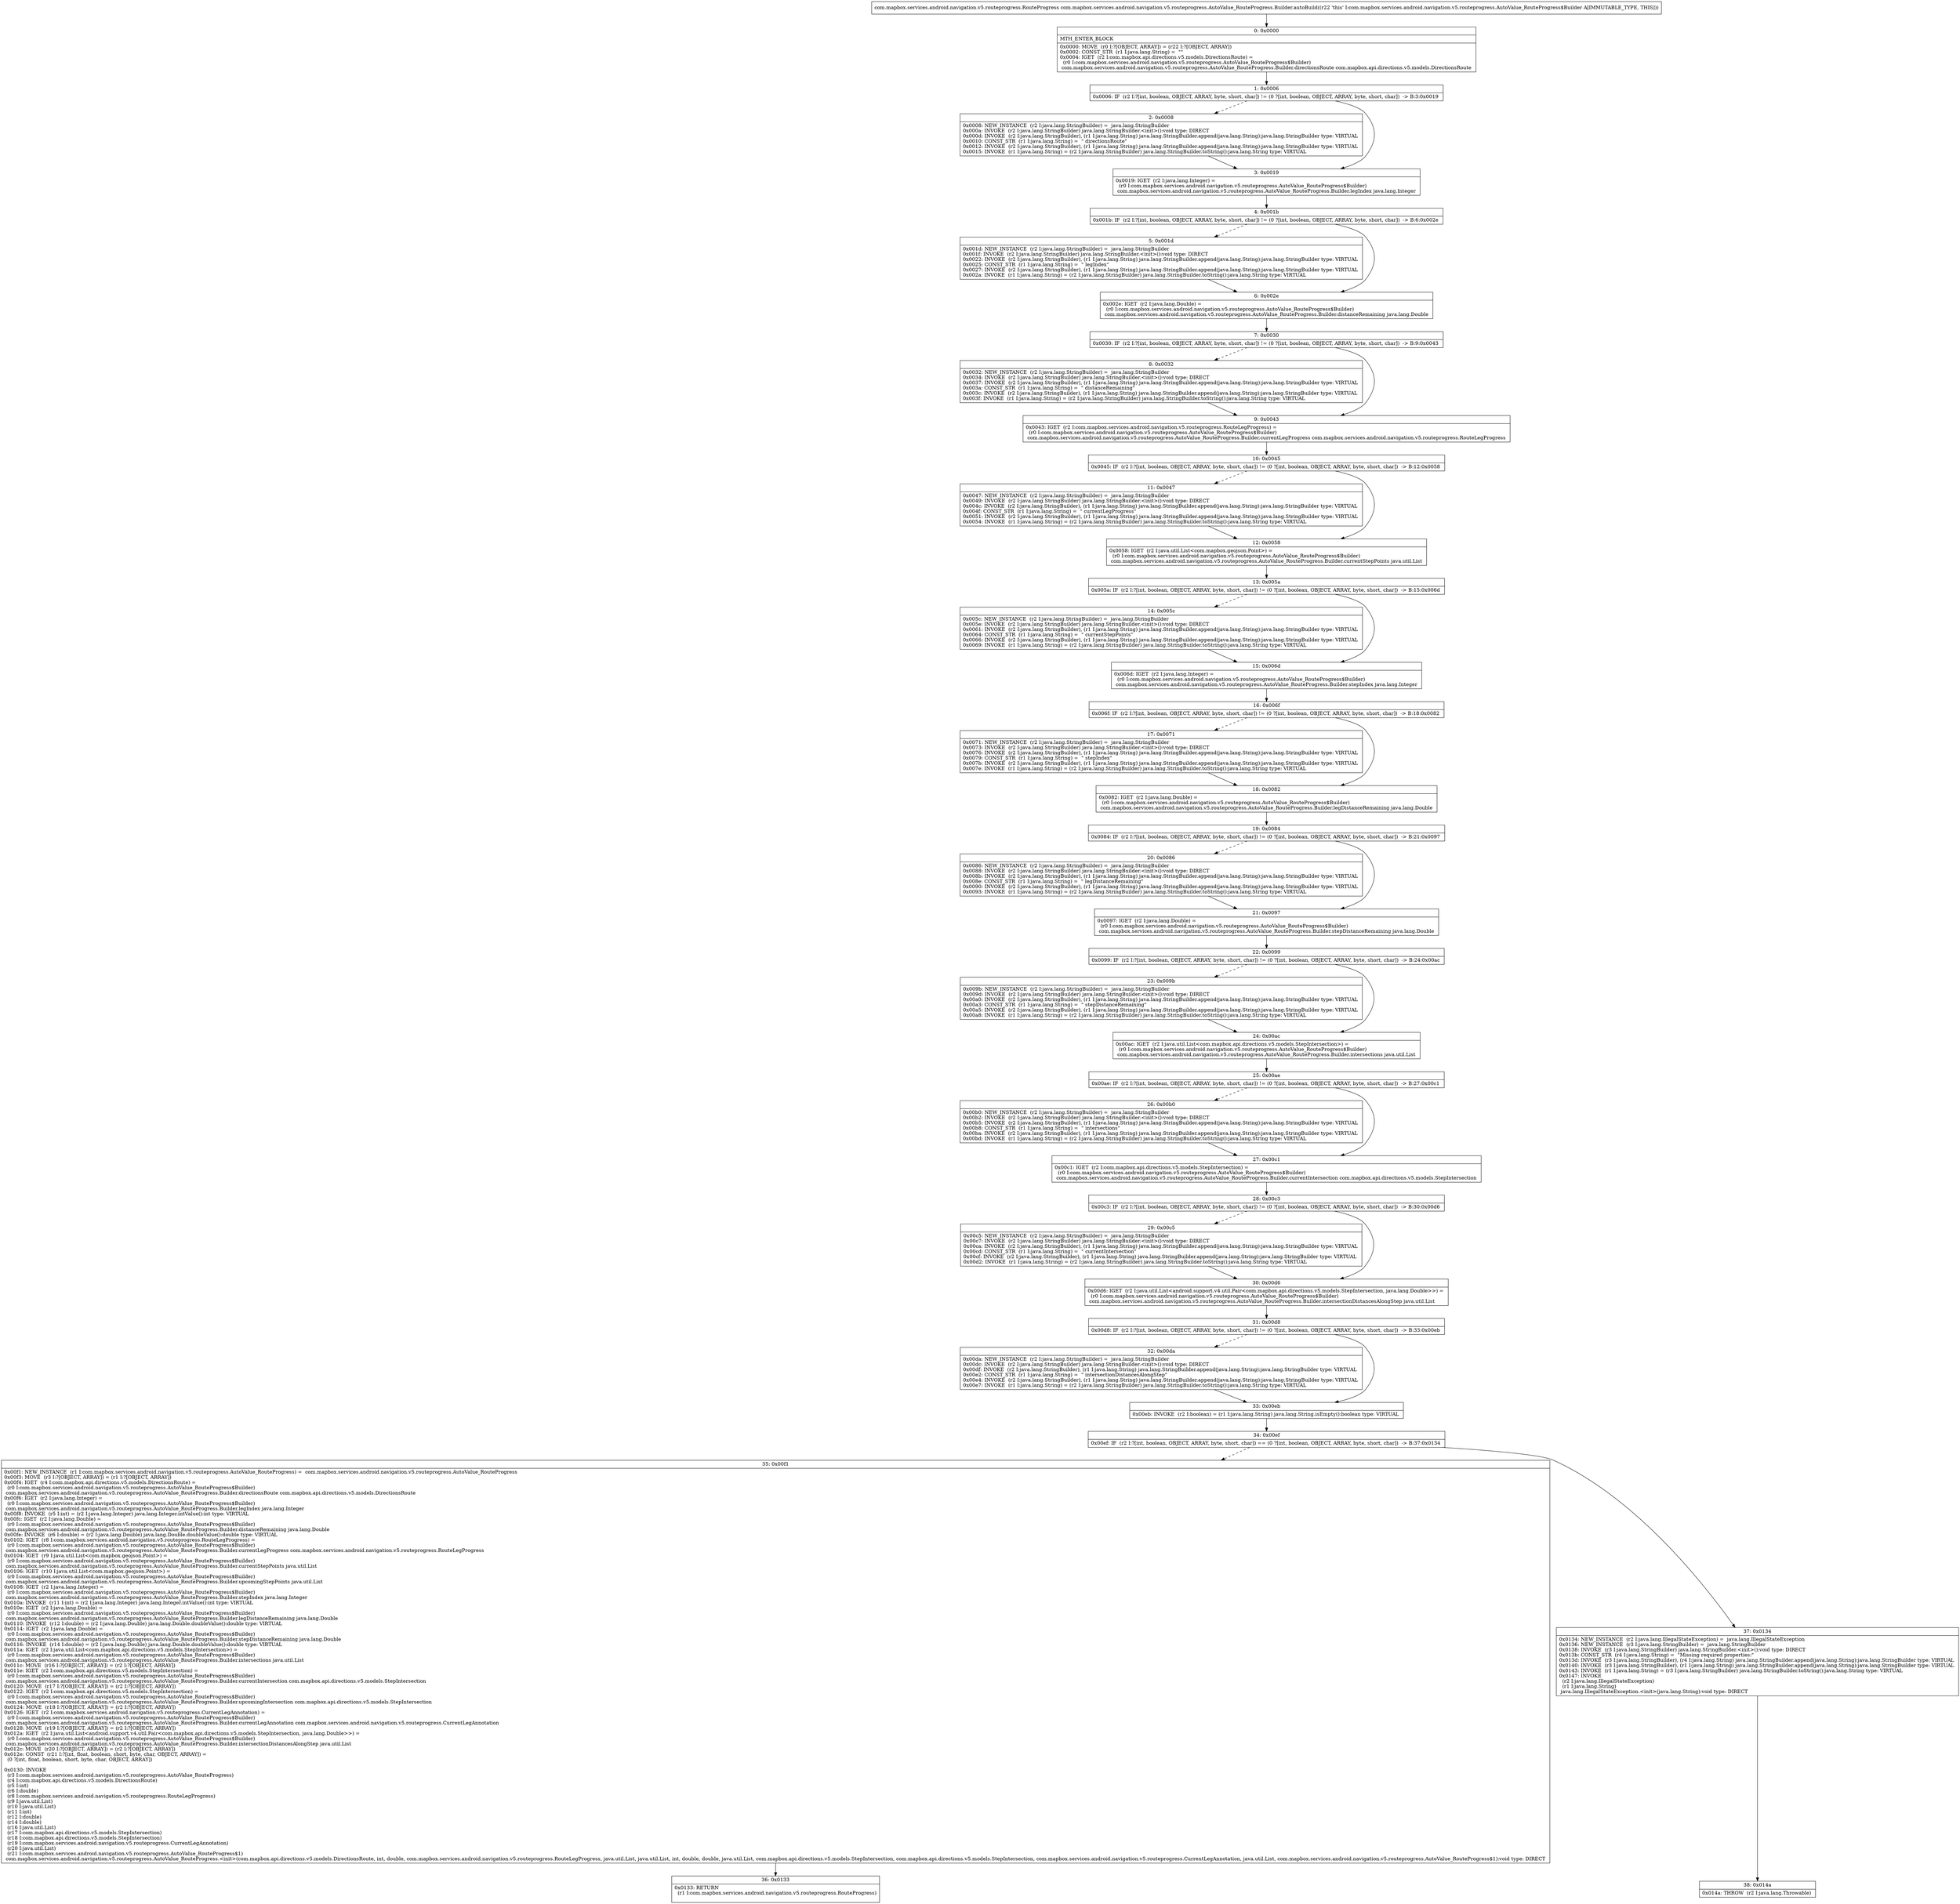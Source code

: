 digraph "CFG forcom.mapbox.services.android.navigation.v5.routeprogress.AutoValue_RouteProgress.Builder.autoBuild()Lcom\/mapbox\/services\/android\/navigation\/v5\/routeprogress\/RouteProgress;" {
Node_0 [shape=record,label="{0\:\ 0x0000|MTH_ENTER_BLOCK\l|0x0000: MOVE  (r0 I:?[OBJECT, ARRAY]) = (r22 I:?[OBJECT, ARRAY]) \l0x0002: CONST_STR  (r1 I:java.lang.String) =  \"\" \l0x0004: IGET  (r2 I:com.mapbox.api.directions.v5.models.DirectionsRoute) = \l  (r0 I:com.mapbox.services.android.navigation.v5.routeprogress.AutoValue_RouteProgress$Builder)\l com.mapbox.services.android.navigation.v5.routeprogress.AutoValue_RouteProgress.Builder.directionsRoute com.mapbox.api.directions.v5.models.DirectionsRoute \l}"];
Node_1 [shape=record,label="{1\:\ 0x0006|0x0006: IF  (r2 I:?[int, boolean, OBJECT, ARRAY, byte, short, char]) != (0 ?[int, boolean, OBJECT, ARRAY, byte, short, char])  \-\> B:3:0x0019 \l}"];
Node_2 [shape=record,label="{2\:\ 0x0008|0x0008: NEW_INSTANCE  (r2 I:java.lang.StringBuilder) =  java.lang.StringBuilder \l0x000a: INVOKE  (r2 I:java.lang.StringBuilder) java.lang.StringBuilder.\<init\>():void type: DIRECT \l0x000d: INVOKE  (r2 I:java.lang.StringBuilder), (r1 I:java.lang.String) java.lang.StringBuilder.append(java.lang.String):java.lang.StringBuilder type: VIRTUAL \l0x0010: CONST_STR  (r1 I:java.lang.String) =  \" directionsRoute\" \l0x0012: INVOKE  (r2 I:java.lang.StringBuilder), (r1 I:java.lang.String) java.lang.StringBuilder.append(java.lang.String):java.lang.StringBuilder type: VIRTUAL \l0x0015: INVOKE  (r1 I:java.lang.String) = (r2 I:java.lang.StringBuilder) java.lang.StringBuilder.toString():java.lang.String type: VIRTUAL \l}"];
Node_3 [shape=record,label="{3\:\ 0x0019|0x0019: IGET  (r2 I:java.lang.Integer) = \l  (r0 I:com.mapbox.services.android.navigation.v5.routeprogress.AutoValue_RouteProgress$Builder)\l com.mapbox.services.android.navigation.v5.routeprogress.AutoValue_RouteProgress.Builder.legIndex java.lang.Integer \l}"];
Node_4 [shape=record,label="{4\:\ 0x001b|0x001b: IF  (r2 I:?[int, boolean, OBJECT, ARRAY, byte, short, char]) != (0 ?[int, boolean, OBJECT, ARRAY, byte, short, char])  \-\> B:6:0x002e \l}"];
Node_5 [shape=record,label="{5\:\ 0x001d|0x001d: NEW_INSTANCE  (r2 I:java.lang.StringBuilder) =  java.lang.StringBuilder \l0x001f: INVOKE  (r2 I:java.lang.StringBuilder) java.lang.StringBuilder.\<init\>():void type: DIRECT \l0x0022: INVOKE  (r2 I:java.lang.StringBuilder), (r1 I:java.lang.String) java.lang.StringBuilder.append(java.lang.String):java.lang.StringBuilder type: VIRTUAL \l0x0025: CONST_STR  (r1 I:java.lang.String) =  \" legIndex\" \l0x0027: INVOKE  (r2 I:java.lang.StringBuilder), (r1 I:java.lang.String) java.lang.StringBuilder.append(java.lang.String):java.lang.StringBuilder type: VIRTUAL \l0x002a: INVOKE  (r1 I:java.lang.String) = (r2 I:java.lang.StringBuilder) java.lang.StringBuilder.toString():java.lang.String type: VIRTUAL \l}"];
Node_6 [shape=record,label="{6\:\ 0x002e|0x002e: IGET  (r2 I:java.lang.Double) = \l  (r0 I:com.mapbox.services.android.navigation.v5.routeprogress.AutoValue_RouteProgress$Builder)\l com.mapbox.services.android.navigation.v5.routeprogress.AutoValue_RouteProgress.Builder.distanceRemaining java.lang.Double \l}"];
Node_7 [shape=record,label="{7\:\ 0x0030|0x0030: IF  (r2 I:?[int, boolean, OBJECT, ARRAY, byte, short, char]) != (0 ?[int, boolean, OBJECT, ARRAY, byte, short, char])  \-\> B:9:0x0043 \l}"];
Node_8 [shape=record,label="{8\:\ 0x0032|0x0032: NEW_INSTANCE  (r2 I:java.lang.StringBuilder) =  java.lang.StringBuilder \l0x0034: INVOKE  (r2 I:java.lang.StringBuilder) java.lang.StringBuilder.\<init\>():void type: DIRECT \l0x0037: INVOKE  (r2 I:java.lang.StringBuilder), (r1 I:java.lang.String) java.lang.StringBuilder.append(java.lang.String):java.lang.StringBuilder type: VIRTUAL \l0x003a: CONST_STR  (r1 I:java.lang.String) =  \" distanceRemaining\" \l0x003c: INVOKE  (r2 I:java.lang.StringBuilder), (r1 I:java.lang.String) java.lang.StringBuilder.append(java.lang.String):java.lang.StringBuilder type: VIRTUAL \l0x003f: INVOKE  (r1 I:java.lang.String) = (r2 I:java.lang.StringBuilder) java.lang.StringBuilder.toString():java.lang.String type: VIRTUAL \l}"];
Node_9 [shape=record,label="{9\:\ 0x0043|0x0043: IGET  (r2 I:com.mapbox.services.android.navigation.v5.routeprogress.RouteLegProgress) = \l  (r0 I:com.mapbox.services.android.navigation.v5.routeprogress.AutoValue_RouteProgress$Builder)\l com.mapbox.services.android.navigation.v5.routeprogress.AutoValue_RouteProgress.Builder.currentLegProgress com.mapbox.services.android.navigation.v5.routeprogress.RouteLegProgress \l}"];
Node_10 [shape=record,label="{10\:\ 0x0045|0x0045: IF  (r2 I:?[int, boolean, OBJECT, ARRAY, byte, short, char]) != (0 ?[int, boolean, OBJECT, ARRAY, byte, short, char])  \-\> B:12:0x0058 \l}"];
Node_11 [shape=record,label="{11\:\ 0x0047|0x0047: NEW_INSTANCE  (r2 I:java.lang.StringBuilder) =  java.lang.StringBuilder \l0x0049: INVOKE  (r2 I:java.lang.StringBuilder) java.lang.StringBuilder.\<init\>():void type: DIRECT \l0x004c: INVOKE  (r2 I:java.lang.StringBuilder), (r1 I:java.lang.String) java.lang.StringBuilder.append(java.lang.String):java.lang.StringBuilder type: VIRTUAL \l0x004f: CONST_STR  (r1 I:java.lang.String) =  \" currentLegProgress\" \l0x0051: INVOKE  (r2 I:java.lang.StringBuilder), (r1 I:java.lang.String) java.lang.StringBuilder.append(java.lang.String):java.lang.StringBuilder type: VIRTUAL \l0x0054: INVOKE  (r1 I:java.lang.String) = (r2 I:java.lang.StringBuilder) java.lang.StringBuilder.toString():java.lang.String type: VIRTUAL \l}"];
Node_12 [shape=record,label="{12\:\ 0x0058|0x0058: IGET  (r2 I:java.util.List\<com.mapbox.geojson.Point\>) = \l  (r0 I:com.mapbox.services.android.navigation.v5.routeprogress.AutoValue_RouteProgress$Builder)\l com.mapbox.services.android.navigation.v5.routeprogress.AutoValue_RouteProgress.Builder.currentStepPoints java.util.List \l}"];
Node_13 [shape=record,label="{13\:\ 0x005a|0x005a: IF  (r2 I:?[int, boolean, OBJECT, ARRAY, byte, short, char]) != (0 ?[int, boolean, OBJECT, ARRAY, byte, short, char])  \-\> B:15:0x006d \l}"];
Node_14 [shape=record,label="{14\:\ 0x005c|0x005c: NEW_INSTANCE  (r2 I:java.lang.StringBuilder) =  java.lang.StringBuilder \l0x005e: INVOKE  (r2 I:java.lang.StringBuilder) java.lang.StringBuilder.\<init\>():void type: DIRECT \l0x0061: INVOKE  (r2 I:java.lang.StringBuilder), (r1 I:java.lang.String) java.lang.StringBuilder.append(java.lang.String):java.lang.StringBuilder type: VIRTUAL \l0x0064: CONST_STR  (r1 I:java.lang.String) =  \" currentStepPoints\" \l0x0066: INVOKE  (r2 I:java.lang.StringBuilder), (r1 I:java.lang.String) java.lang.StringBuilder.append(java.lang.String):java.lang.StringBuilder type: VIRTUAL \l0x0069: INVOKE  (r1 I:java.lang.String) = (r2 I:java.lang.StringBuilder) java.lang.StringBuilder.toString():java.lang.String type: VIRTUAL \l}"];
Node_15 [shape=record,label="{15\:\ 0x006d|0x006d: IGET  (r2 I:java.lang.Integer) = \l  (r0 I:com.mapbox.services.android.navigation.v5.routeprogress.AutoValue_RouteProgress$Builder)\l com.mapbox.services.android.navigation.v5.routeprogress.AutoValue_RouteProgress.Builder.stepIndex java.lang.Integer \l}"];
Node_16 [shape=record,label="{16\:\ 0x006f|0x006f: IF  (r2 I:?[int, boolean, OBJECT, ARRAY, byte, short, char]) != (0 ?[int, boolean, OBJECT, ARRAY, byte, short, char])  \-\> B:18:0x0082 \l}"];
Node_17 [shape=record,label="{17\:\ 0x0071|0x0071: NEW_INSTANCE  (r2 I:java.lang.StringBuilder) =  java.lang.StringBuilder \l0x0073: INVOKE  (r2 I:java.lang.StringBuilder) java.lang.StringBuilder.\<init\>():void type: DIRECT \l0x0076: INVOKE  (r2 I:java.lang.StringBuilder), (r1 I:java.lang.String) java.lang.StringBuilder.append(java.lang.String):java.lang.StringBuilder type: VIRTUAL \l0x0079: CONST_STR  (r1 I:java.lang.String) =  \" stepIndex\" \l0x007b: INVOKE  (r2 I:java.lang.StringBuilder), (r1 I:java.lang.String) java.lang.StringBuilder.append(java.lang.String):java.lang.StringBuilder type: VIRTUAL \l0x007e: INVOKE  (r1 I:java.lang.String) = (r2 I:java.lang.StringBuilder) java.lang.StringBuilder.toString():java.lang.String type: VIRTUAL \l}"];
Node_18 [shape=record,label="{18\:\ 0x0082|0x0082: IGET  (r2 I:java.lang.Double) = \l  (r0 I:com.mapbox.services.android.navigation.v5.routeprogress.AutoValue_RouteProgress$Builder)\l com.mapbox.services.android.navigation.v5.routeprogress.AutoValue_RouteProgress.Builder.legDistanceRemaining java.lang.Double \l}"];
Node_19 [shape=record,label="{19\:\ 0x0084|0x0084: IF  (r2 I:?[int, boolean, OBJECT, ARRAY, byte, short, char]) != (0 ?[int, boolean, OBJECT, ARRAY, byte, short, char])  \-\> B:21:0x0097 \l}"];
Node_20 [shape=record,label="{20\:\ 0x0086|0x0086: NEW_INSTANCE  (r2 I:java.lang.StringBuilder) =  java.lang.StringBuilder \l0x0088: INVOKE  (r2 I:java.lang.StringBuilder) java.lang.StringBuilder.\<init\>():void type: DIRECT \l0x008b: INVOKE  (r2 I:java.lang.StringBuilder), (r1 I:java.lang.String) java.lang.StringBuilder.append(java.lang.String):java.lang.StringBuilder type: VIRTUAL \l0x008e: CONST_STR  (r1 I:java.lang.String) =  \" legDistanceRemaining\" \l0x0090: INVOKE  (r2 I:java.lang.StringBuilder), (r1 I:java.lang.String) java.lang.StringBuilder.append(java.lang.String):java.lang.StringBuilder type: VIRTUAL \l0x0093: INVOKE  (r1 I:java.lang.String) = (r2 I:java.lang.StringBuilder) java.lang.StringBuilder.toString():java.lang.String type: VIRTUAL \l}"];
Node_21 [shape=record,label="{21\:\ 0x0097|0x0097: IGET  (r2 I:java.lang.Double) = \l  (r0 I:com.mapbox.services.android.navigation.v5.routeprogress.AutoValue_RouteProgress$Builder)\l com.mapbox.services.android.navigation.v5.routeprogress.AutoValue_RouteProgress.Builder.stepDistanceRemaining java.lang.Double \l}"];
Node_22 [shape=record,label="{22\:\ 0x0099|0x0099: IF  (r2 I:?[int, boolean, OBJECT, ARRAY, byte, short, char]) != (0 ?[int, boolean, OBJECT, ARRAY, byte, short, char])  \-\> B:24:0x00ac \l}"];
Node_23 [shape=record,label="{23\:\ 0x009b|0x009b: NEW_INSTANCE  (r2 I:java.lang.StringBuilder) =  java.lang.StringBuilder \l0x009d: INVOKE  (r2 I:java.lang.StringBuilder) java.lang.StringBuilder.\<init\>():void type: DIRECT \l0x00a0: INVOKE  (r2 I:java.lang.StringBuilder), (r1 I:java.lang.String) java.lang.StringBuilder.append(java.lang.String):java.lang.StringBuilder type: VIRTUAL \l0x00a3: CONST_STR  (r1 I:java.lang.String) =  \" stepDistanceRemaining\" \l0x00a5: INVOKE  (r2 I:java.lang.StringBuilder), (r1 I:java.lang.String) java.lang.StringBuilder.append(java.lang.String):java.lang.StringBuilder type: VIRTUAL \l0x00a8: INVOKE  (r1 I:java.lang.String) = (r2 I:java.lang.StringBuilder) java.lang.StringBuilder.toString():java.lang.String type: VIRTUAL \l}"];
Node_24 [shape=record,label="{24\:\ 0x00ac|0x00ac: IGET  (r2 I:java.util.List\<com.mapbox.api.directions.v5.models.StepIntersection\>) = \l  (r0 I:com.mapbox.services.android.navigation.v5.routeprogress.AutoValue_RouteProgress$Builder)\l com.mapbox.services.android.navigation.v5.routeprogress.AutoValue_RouteProgress.Builder.intersections java.util.List \l}"];
Node_25 [shape=record,label="{25\:\ 0x00ae|0x00ae: IF  (r2 I:?[int, boolean, OBJECT, ARRAY, byte, short, char]) != (0 ?[int, boolean, OBJECT, ARRAY, byte, short, char])  \-\> B:27:0x00c1 \l}"];
Node_26 [shape=record,label="{26\:\ 0x00b0|0x00b0: NEW_INSTANCE  (r2 I:java.lang.StringBuilder) =  java.lang.StringBuilder \l0x00b2: INVOKE  (r2 I:java.lang.StringBuilder) java.lang.StringBuilder.\<init\>():void type: DIRECT \l0x00b5: INVOKE  (r2 I:java.lang.StringBuilder), (r1 I:java.lang.String) java.lang.StringBuilder.append(java.lang.String):java.lang.StringBuilder type: VIRTUAL \l0x00b8: CONST_STR  (r1 I:java.lang.String) =  \" intersections\" \l0x00ba: INVOKE  (r2 I:java.lang.StringBuilder), (r1 I:java.lang.String) java.lang.StringBuilder.append(java.lang.String):java.lang.StringBuilder type: VIRTUAL \l0x00bd: INVOKE  (r1 I:java.lang.String) = (r2 I:java.lang.StringBuilder) java.lang.StringBuilder.toString():java.lang.String type: VIRTUAL \l}"];
Node_27 [shape=record,label="{27\:\ 0x00c1|0x00c1: IGET  (r2 I:com.mapbox.api.directions.v5.models.StepIntersection) = \l  (r0 I:com.mapbox.services.android.navigation.v5.routeprogress.AutoValue_RouteProgress$Builder)\l com.mapbox.services.android.navigation.v5.routeprogress.AutoValue_RouteProgress.Builder.currentIntersection com.mapbox.api.directions.v5.models.StepIntersection \l}"];
Node_28 [shape=record,label="{28\:\ 0x00c3|0x00c3: IF  (r2 I:?[int, boolean, OBJECT, ARRAY, byte, short, char]) != (0 ?[int, boolean, OBJECT, ARRAY, byte, short, char])  \-\> B:30:0x00d6 \l}"];
Node_29 [shape=record,label="{29\:\ 0x00c5|0x00c5: NEW_INSTANCE  (r2 I:java.lang.StringBuilder) =  java.lang.StringBuilder \l0x00c7: INVOKE  (r2 I:java.lang.StringBuilder) java.lang.StringBuilder.\<init\>():void type: DIRECT \l0x00ca: INVOKE  (r2 I:java.lang.StringBuilder), (r1 I:java.lang.String) java.lang.StringBuilder.append(java.lang.String):java.lang.StringBuilder type: VIRTUAL \l0x00cd: CONST_STR  (r1 I:java.lang.String) =  \" currentIntersection\" \l0x00cf: INVOKE  (r2 I:java.lang.StringBuilder), (r1 I:java.lang.String) java.lang.StringBuilder.append(java.lang.String):java.lang.StringBuilder type: VIRTUAL \l0x00d2: INVOKE  (r1 I:java.lang.String) = (r2 I:java.lang.StringBuilder) java.lang.StringBuilder.toString():java.lang.String type: VIRTUAL \l}"];
Node_30 [shape=record,label="{30\:\ 0x00d6|0x00d6: IGET  (r2 I:java.util.List\<android.support.v4.util.Pair\<com.mapbox.api.directions.v5.models.StepIntersection, java.lang.Double\>\>) = \l  (r0 I:com.mapbox.services.android.navigation.v5.routeprogress.AutoValue_RouteProgress$Builder)\l com.mapbox.services.android.navigation.v5.routeprogress.AutoValue_RouteProgress.Builder.intersectionDistancesAlongStep java.util.List \l}"];
Node_31 [shape=record,label="{31\:\ 0x00d8|0x00d8: IF  (r2 I:?[int, boolean, OBJECT, ARRAY, byte, short, char]) != (0 ?[int, boolean, OBJECT, ARRAY, byte, short, char])  \-\> B:33:0x00eb \l}"];
Node_32 [shape=record,label="{32\:\ 0x00da|0x00da: NEW_INSTANCE  (r2 I:java.lang.StringBuilder) =  java.lang.StringBuilder \l0x00dc: INVOKE  (r2 I:java.lang.StringBuilder) java.lang.StringBuilder.\<init\>():void type: DIRECT \l0x00df: INVOKE  (r2 I:java.lang.StringBuilder), (r1 I:java.lang.String) java.lang.StringBuilder.append(java.lang.String):java.lang.StringBuilder type: VIRTUAL \l0x00e2: CONST_STR  (r1 I:java.lang.String) =  \" intersectionDistancesAlongStep\" \l0x00e4: INVOKE  (r2 I:java.lang.StringBuilder), (r1 I:java.lang.String) java.lang.StringBuilder.append(java.lang.String):java.lang.StringBuilder type: VIRTUAL \l0x00e7: INVOKE  (r1 I:java.lang.String) = (r2 I:java.lang.StringBuilder) java.lang.StringBuilder.toString():java.lang.String type: VIRTUAL \l}"];
Node_33 [shape=record,label="{33\:\ 0x00eb|0x00eb: INVOKE  (r2 I:boolean) = (r1 I:java.lang.String) java.lang.String.isEmpty():boolean type: VIRTUAL \l}"];
Node_34 [shape=record,label="{34\:\ 0x00ef|0x00ef: IF  (r2 I:?[int, boolean, OBJECT, ARRAY, byte, short, char]) == (0 ?[int, boolean, OBJECT, ARRAY, byte, short, char])  \-\> B:37:0x0134 \l}"];
Node_35 [shape=record,label="{35\:\ 0x00f1|0x00f1: NEW_INSTANCE  (r1 I:com.mapbox.services.android.navigation.v5.routeprogress.AutoValue_RouteProgress) =  com.mapbox.services.android.navigation.v5.routeprogress.AutoValue_RouteProgress \l0x00f3: MOVE  (r3 I:?[OBJECT, ARRAY]) = (r1 I:?[OBJECT, ARRAY]) \l0x00f4: IGET  (r4 I:com.mapbox.api.directions.v5.models.DirectionsRoute) = \l  (r0 I:com.mapbox.services.android.navigation.v5.routeprogress.AutoValue_RouteProgress$Builder)\l com.mapbox.services.android.navigation.v5.routeprogress.AutoValue_RouteProgress.Builder.directionsRoute com.mapbox.api.directions.v5.models.DirectionsRoute \l0x00f6: IGET  (r2 I:java.lang.Integer) = \l  (r0 I:com.mapbox.services.android.navigation.v5.routeprogress.AutoValue_RouteProgress$Builder)\l com.mapbox.services.android.navigation.v5.routeprogress.AutoValue_RouteProgress.Builder.legIndex java.lang.Integer \l0x00f8: INVOKE  (r5 I:int) = (r2 I:java.lang.Integer) java.lang.Integer.intValue():int type: VIRTUAL \l0x00fc: IGET  (r2 I:java.lang.Double) = \l  (r0 I:com.mapbox.services.android.navigation.v5.routeprogress.AutoValue_RouteProgress$Builder)\l com.mapbox.services.android.navigation.v5.routeprogress.AutoValue_RouteProgress.Builder.distanceRemaining java.lang.Double \l0x00fe: INVOKE  (r6 I:double) = (r2 I:java.lang.Double) java.lang.Double.doubleValue():double type: VIRTUAL \l0x0102: IGET  (r8 I:com.mapbox.services.android.navigation.v5.routeprogress.RouteLegProgress) = \l  (r0 I:com.mapbox.services.android.navigation.v5.routeprogress.AutoValue_RouteProgress$Builder)\l com.mapbox.services.android.navigation.v5.routeprogress.AutoValue_RouteProgress.Builder.currentLegProgress com.mapbox.services.android.navigation.v5.routeprogress.RouteLegProgress \l0x0104: IGET  (r9 I:java.util.List\<com.mapbox.geojson.Point\>) = \l  (r0 I:com.mapbox.services.android.navigation.v5.routeprogress.AutoValue_RouteProgress$Builder)\l com.mapbox.services.android.navigation.v5.routeprogress.AutoValue_RouteProgress.Builder.currentStepPoints java.util.List \l0x0106: IGET  (r10 I:java.util.List\<com.mapbox.geojson.Point\>) = \l  (r0 I:com.mapbox.services.android.navigation.v5.routeprogress.AutoValue_RouteProgress$Builder)\l com.mapbox.services.android.navigation.v5.routeprogress.AutoValue_RouteProgress.Builder.upcomingStepPoints java.util.List \l0x0108: IGET  (r2 I:java.lang.Integer) = \l  (r0 I:com.mapbox.services.android.navigation.v5.routeprogress.AutoValue_RouteProgress$Builder)\l com.mapbox.services.android.navigation.v5.routeprogress.AutoValue_RouteProgress.Builder.stepIndex java.lang.Integer \l0x010a: INVOKE  (r11 I:int) = (r2 I:java.lang.Integer) java.lang.Integer.intValue():int type: VIRTUAL \l0x010e: IGET  (r2 I:java.lang.Double) = \l  (r0 I:com.mapbox.services.android.navigation.v5.routeprogress.AutoValue_RouteProgress$Builder)\l com.mapbox.services.android.navigation.v5.routeprogress.AutoValue_RouteProgress.Builder.legDistanceRemaining java.lang.Double \l0x0110: INVOKE  (r12 I:double) = (r2 I:java.lang.Double) java.lang.Double.doubleValue():double type: VIRTUAL \l0x0114: IGET  (r2 I:java.lang.Double) = \l  (r0 I:com.mapbox.services.android.navigation.v5.routeprogress.AutoValue_RouteProgress$Builder)\l com.mapbox.services.android.navigation.v5.routeprogress.AutoValue_RouteProgress.Builder.stepDistanceRemaining java.lang.Double \l0x0116: INVOKE  (r14 I:double) = (r2 I:java.lang.Double) java.lang.Double.doubleValue():double type: VIRTUAL \l0x011a: IGET  (r2 I:java.util.List\<com.mapbox.api.directions.v5.models.StepIntersection\>) = \l  (r0 I:com.mapbox.services.android.navigation.v5.routeprogress.AutoValue_RouteProgress$Builder)\l com.mapbox.services.android.navigation.v5.routeprogress.AutoValue_RouteProgress.Builder.intersections java.util.List \l0x011c: MOVE  (r16 I:?[OBJECT, ARRAY]) = (r2 I:?[OBJECT, ARRAY]) \l0x011e: IGET  (r2 I:com.mapbox.api.directions.v5.models.StepIntersection) = \l  (r0 I:com.mapbox.services.android.navigation.v5.routeprogress.AutoValue_RouteProgress$Builder)\l com.mapbox.services.android.navigation.v5.routeprogress.AutoValue_RouteProgress.Builder.currentIntersection com.mapbox.api.directions.v5.models.StepIntersection \l0x0120: MOVE  (r17 I:?[OBJECT, ARRAY]) = (r2 I:?[OBJECT, ARRAY]) \l0x0122: IGET  (r2 I:com.mapbox.api.directions.v5.models.StepIntersection) = \l  (r0 I:com.mapbox.services.android.navigation.v5.routeprogress.AutoValue_RouteProgress$Builder)\l com.mapbox.services.android.navigation.v5.routeprogress.AutoValue_RouteProgress.Builder.upcomingIntersection com.mapbox.api.directions.v5.models.StepIntersection \l0x0124: MOVE  (r18 I:?[OBJECT, ARRAY]) = (r2 I:?[OBJECT, ARRAY]) \l0x0126: IGET  (r2 I:com.mapbox.services.android.navigation.v5.routeprogress.CurrentLegAnnotation) = \l  (r0 I:com.mapbox.services.android.navigation.v5.routeprogress.AutoValue_RouteProgress$Builder)\l com.mapbox.services.android.navigation.v5.routeprogress.AutoValue_RouteProgress.Builder.currentLegAnnotation com.mapbox.services.android.navigation.v5.routeprogress.CurrentLegAnnotation \l0x0128: MOVE  (r19 I:?[OBJECT, ARRAY]) = (r2 I:?[OBJECT, ARRAY]) \l0x012a: IGET  (r2 I:java.util.List\<android.support.v4.util.Pair\<com.mapbox.api.directions.v5.models.StepIntersection, java.lang.Double\>\>) = \l  (r0 I:com.mapbox.services.android.navigation.v5.routeprogress.AutoValue_RouteProgress$Builder)\l com.mapbox.services.android.navigation.v5.routeprogress.AutoValue_RouteProgress.Builder.intersectionDistancesAlongStep java.util.List \l0x012c: MOVE  (r20 I:?[OBJECT, ARRAY]) = (r2 I:?[OBJECT, ARRAY]) \l0x012e: CONST  (r21 I:?[int, float, boolean, short, byte, char, OBJECT, ARRAY]) = \l  (0 ?[int, float, boolean, short, byte, char, OBJECT, ARRAY])\l \l0x0130: INVOKE  \l  (r3 I:com.mapbox.services.android.navigation.v5.routeprogress.AutoValue_RouteProgress)\l  (r4 I:com.mapbox.api.directions.v5.models.DirectionsRoute)\l  (r5 I:int)\l  (r6 I:double)\l  (r8 I:com.mapbox.services.android.navigation.v5.routeprogress.RouteLegProgress)\l  (r9 I:java.util.List)\l  (r10 I:java.util.List)\l  (r11 I:int)\l  (r12 I:double)\l  (r14 I:double)\l  (r16 I:java.util.List)\l  (r17 I:com.mapbox.api.directions.v5.models.StepIntersection)\l  (r18 I:com.mapbox.api.directions.v5.models.StepIntersection)\l  (r19 I:com.mapbox.services.android.navigation.v5.routeprogress.CurrentLegAnnotation)\l  (r20 I:java.util.List)\l  (r21 I:com.mapbox.services.android.navigation.v5.routeprogress.AutoValue_RouteProgress$1)\l com.mapbox.services.android.navigation.v5.routeprogress.AutoValue_RouteProgress.\<init\>(com.mapbox.api.directions.v5.models.DirectionsRoute, int, double, com.mapbox.services.android.navigation.v5.routeprogress.RouteLegProgress, java.util.List, java.util.List, int, double, double, java.util.List, com.mapbox.api.directions.v5.models.StepIntersection, com.mapbox.api.directions.v5.models.StepIntersection, com.mapbox.services.android.navigation.v5.routeprogress.CurrentLegAnnotation, java.util.List, com.mapbox.services.android.navigation.v5.routeprogress.AutoValue_RouteProgress$1):void type: DIRECT \l}"];
Node_36 [shape=record,label="{36\:\ 0x0133|0x0133: RETURN  \l  (r1 I:com.mapbox.services.android.navigation.v5.routeprogress.RouteProgress)\l \l}"];
Node_37 [shape=record,label="{37\:\ 0x0134|0x0134: NEW_INSTANCE  (r2 I:java.lang.IllegalStateException) =  java.lang.IllegalStateException \l0x0136: NEW_INSTANCE  (r3 I:java.lang.StringBuilder) =  java.lang.StringBuilder \l0x0138: INVOKE  (r3 I:java.lang.StringBuilder) java.lang.StringBuilder.\<init\>():void type: DIRECT \l0x013b: CONST_STR  (r4 I:java.lang.String) =  \"Missing required properties:\" \l0x013d: INVOKE  (r3 I:java.lang.StringBuilder), (r4 I:java.lang.String) java.lang.StringBuilder.append(java.lang.String):java.lang.StringBuilder type: VIRTUAL \l0x0140: INVOKE  (r3 I:java.lang.StringBuilder), (r1 I:java.lang.String) java.lang.StringBuilder.append(java.lang.String):java.lang.StringBuilder type: VIRTUAL \l0x0143: INVOKE  (r1 I:java.lang.String) = (r3 I:java.lang.StringBuilder) java.lang.StringBuilder.toString():java.lang.String type: VIRTUAL \l0x0147: INVOKE  \l  (r2 I:java.lang.IllegalStateException)\l  (r1 I:java.lang.String)\l java.lang.IllegalStateException.\<init\>(java.lang.String):void type: DIRECT \l}"];
Node_38 [shape=record,label="{38\:\ 0x014a|0x014a: THROW  (r2 I:java.lang.Throwable) \l}"];
MethodNode[shape=record,label="{com.mapbox.services.android.navigation.v5.routeprogress.RouteProgress com.mapbox.services.android.navigation.v5.routeprogress.AutoValue_RouteProgress.Builder.autoBuild((r22 'this' I:com.mapbox.services.android.navigation.v5.routeprogress.AutoValue_RouteProgress$Builder A[IMMUTABLE_TYPE, THIS])) }"];
MethodNode -> Node_0;
Node_0 -> Node_1;
Node_1 -> Node_2[style=dashed];
Node_1 -> Node_3;
Node_2 -> Node_3;
Node_3 -> Node_4;
Node_4 -> Node_5[style=dashed];
Node_4 -> Node_6;
Node_5 -> Node_6;
Node_6 -> Node_7;
Node_7 -> Node_8[style=dashed];
Node_7 -> Node_9;
Node_8 -> Node_9;
Node_9 -> Node_10;
Node_10 -> Node_11[style=dashed];
Node_10 -> Node_12;
Node_11 -> Node_12;
Node_12 -> Node_13;
Node_13 -> Node_14[style=dashed];
Node_13 -> Node_15;
Node_14 -> Node_15;
Node_15 -> Node_16;
Node_16 -> Node_17[style=dashed];
Node_16 -> Node_18;
Node_17 -> Node_18;
Node_18 -> Node_19;
Node_19 -> Node_20[style=dashed];
Node_19 -> Node_21;
Node_20 -> Node_21;
Node_21 -> Node_22;
Node_22 -> Node_23[style=dashed];
Node_22 -> Node_24;
Node_23 -> Node_24;
Node_24 -> Node_25;
Node_25 -> Node_26[style=dashed];
Node_25 -> Node_27;
Node_26 -> Node_27;
Node_27 -> Node_28;
Node_28 -> Node_29[style=dashed];
Node_28 -> Node_30;
Node_29 -> Node_30;
Node_30 -> Node_31;
Node_31 -> Node_32[style=dashed];
Node_31 -> Node_33;
Node_32 -> Node_33;
Node_33 -> Node_34;
Node_34 -> Node_35[style=dashed];
Node_34 -> Node_37;
Node_35 -> Node_36;
Node_37 -> Node_38;
}


